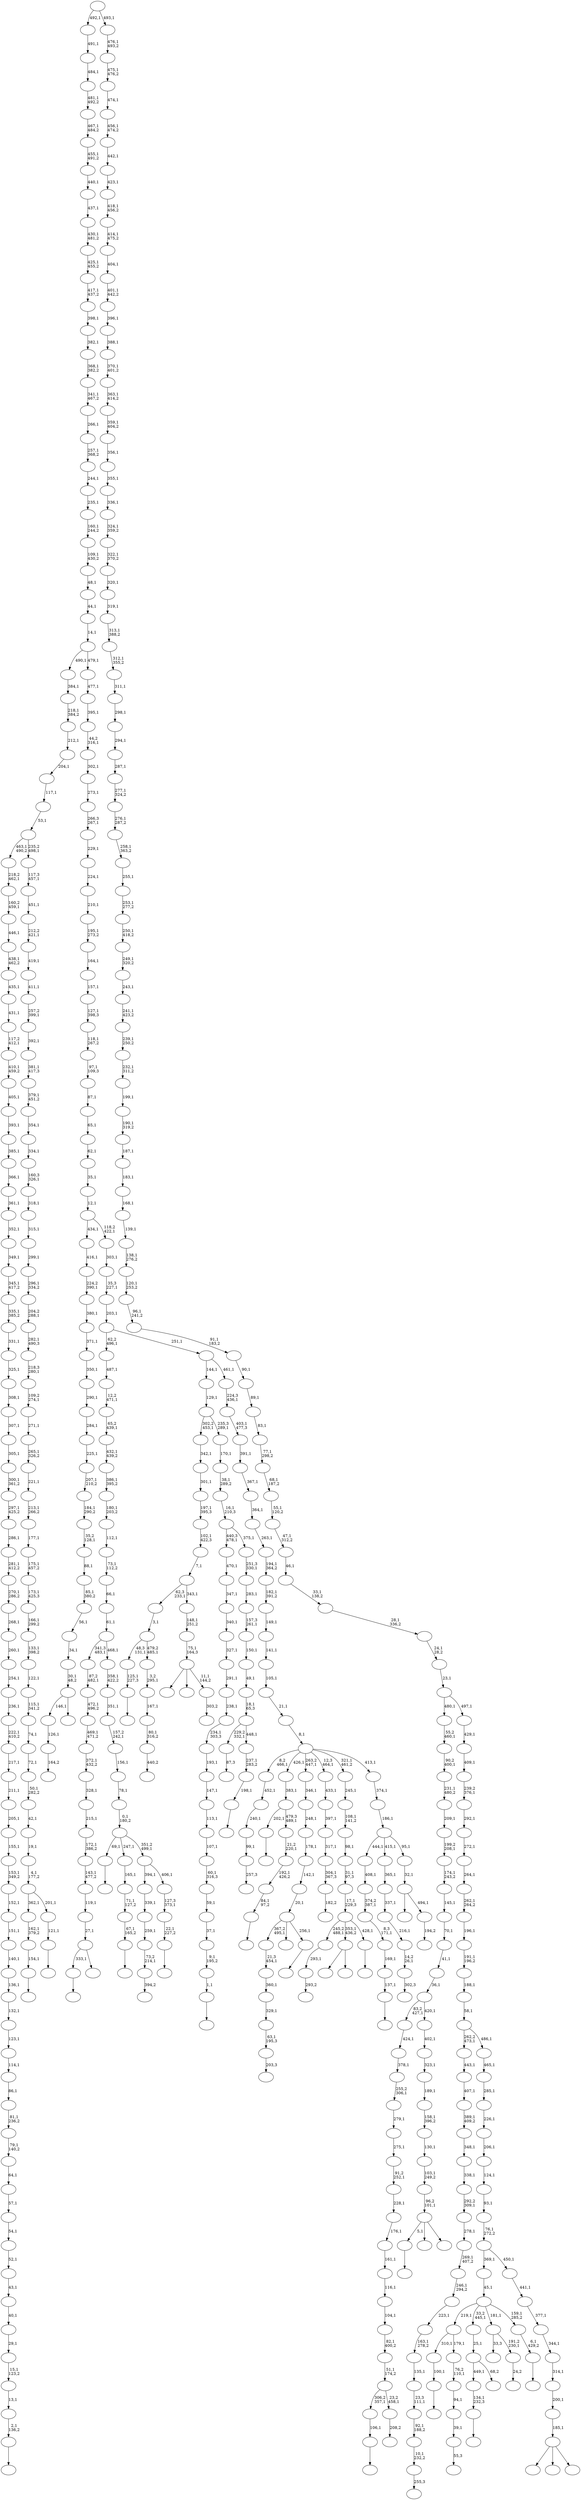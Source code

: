 digraph T {
	550 [label=""]
	549 [label=""]
	548 [label=""]
	547 [label=""]
	546 [label=""]
	545 [label=""]
	544 [label=""]
	543 [label=""]
	542 [label=""]
	541 [label=""]
	540 [label=""]
	539 [label=""]
	538 [label=""]
	537 [label=""]
	536 [label=""]
	535 [label=""]
	534 [label=""]
	533 [label=""]
	532 [label=""]
	531 [label=""]
	530 [label=""]
	529 [label=""]
	528 [label=""]
	527 [label=""]
	526 [label=""]
	525 [label=""]
	524 [label=""]
	523 [label=""]
	522 [label=""]
	521 [label=""]
	520 [label=""]
	519 [label=""]
	518 [label=""]
	517 [label=""]
	516 [label=""]
	515 [label=""]
	514 [label=""]
	513 [label=""]
	512 [label=""]
	511 [label=""]
	510 [label=""]
	509 [label=""]
	508 [label=""]
	507 [label=""]
	506 [label=""]
	505 [label=""]
	504 [label=""]
	503 [label=""]
	502 [label=""]
	501 [label=""]
	500 [label=""]
	499 [label=""]
	498 [label=""]
	497 [label=""]
	496 [label=""]
	495 [label=""]
	494 [label=""]
	493 [label=""]
	492 [label=""]
	491 [label=""]
	490 [label=""]
	489 [label=""]
	488 [label=""]
	487 [label=""]
	486 [label=""]
	485 [label=""]
	484 [label=""]
	483 [label=""]
	482 [label=""]
	481 [label=""]
	480 [label=""]
	479 [label=""]
	478 [label=""]
	477 [label=""]
	476 [label=""]
	475 [label=""]
	474 [label=""]
	473 [label=""]
	472 [label=""]
	471 [label=""]
	470 [label=""]
	469 [label=""]
	468 [label=""]
	467 [label=""]
	466 [label=""]
	465 [label=""]
	464 [label=""]
	463 [label=""]
	462 [label=""]
	461 [label=""]
	460 [label=""]
	459 [label=""]
	458 [label=""]
	457 [label=""]
	456 [label=""]
	455 [label=""]
	454 [label=""]
	453 [label=""]
	452 [label=""]
	451 [label=""]
	450 [label=""]
	449 [label=""]
	448 [label=""]
	447 [label=""]
	446 [label=""]
	445 [label=""]
	444 [label=""]
	443 [label=""]
	442 [label=""]
	441 [label=""]
	440 [label=""]
	439 [label=""]
	438 [label=""]
	437 [label=""]
	436 [label=""]
	435 [label=""]
	434 [label=""]
	433 [label=""]
	432 [label=""]
	431 [label=""]
	430 [label=""]
	429 [label=""]
	428 [label=""]
	427 [label=""]
	426 [label=""]
	425 [label=""]
	424 [label=""]
	423 [label=""]
	422 [label=""]
	421 [label=""]
	420 [label=""]
	419 [label=""]
	418 [label=""]
	417 [label=""]
	416 [label=""]
	415 [label=""]
	414 [label=""]
	413 [label=""]
	412 [label=""]
	411 [label=""]
	410 [label=""]
	409 [label=""]
	408 [label=""]
	407 [label=""]
	406 [label=""]
	405 [label=""]
	404 [label=""]
	403 [label=""]
	402 [label=""]
	401 [label=""]
	400 [label=""]
	399 [label=""]
	398 [label=""]
	397 [label=""]
	396 [label=""]
	395 [label=""]
	394 [label=""]
	393 [label=""]
	392 [label=""]
	391 [label=""]
	390 [label=""]
	389 [label=""]
	388 [label=""]
	387 [label=""]
	386 [label=""]
	385 [label=""]
	384 [label=""]
	383 [label=""]
	382 [label=""]
	381 [label=""]
	380 [label=""]
	379 [label=""]
	378 [label=""]
	377 [label=""]
	376 [label=""]
	375 [label=""]
	374 [label=""]
	373 [label=""]
	372 [label=""]
	371 [label=""]
	370 [label=""]
	369 [label=""]
	368 [label=""]
	367 [label=""]
	366 [label=""]
	365 [label=""]
	364 [label=""]
	363 [label=""]
	362 [label=""]
	361 [label=""]
	360 [label=""]
	359 [label=""]
	358 [label=""]
	357 [label=""]
	356 [label=""]
	355 [label=""]
	354 [label=""]
	353 [label=""]
	352 [label=""]
	351 [label=""]
	350 [label=""]
	349 [label=""]
	348 [label=""]
	347 [label=""]
	346 [label=""]
	345 [label=""]
	344 [label=""]
	343 [label=""]
	342 [label=""]
	341 [label=""]
	340 [label=""]
	339 [label=""]
	338 [label=""]
	337 [label=""]
	336 [label=""]
	335 [label=""]
	334 [label=""]
	333 [label=""]
	332 [label=""]
	331 [label=""]
	330 [label=""]
	329 [label=""]
	328 [label=""]
	327 [label=""]
	326 [label=""]
	325 [label=""]
	324 [label=""]
	323 [label=""]
	322 [label=""]
	321 [label=""]
	320 [label=""]
	319 [label=""]
	318 [label=""]
	317 [label=""]
	316 [label=""]
	315 [label=""]
	314 [label=""]
	313 [label=""]
	312 [label=""]
	311 [label=""]
	310 [label=""]
	309 [label=""]
	308 [label=""]
	307 [label=""]
	306 [label=""]
	305 [label=""]
	304 [label=""]
	303 [label=""]
	302 [label=""]
	301 [label=""]
	300 [label=""]
	299 [label=""]
	298 [label=""]
	297 [label=""]
	296 [label=""]
	295 [label=""]
	294 [label=""]
	293 [label=""]
	292 [label=""]
	291 [label=""]
	290 [label=""]
	289 [label=""]
	288 [label=""]
	287 [label=""]
	286 [label=""]
	285 [label=""]
	284 [label=""]
	283 [label=""]
	282 [label=""]
	281 [label=""]
	280 [label=""]
	279 [label=""]
	278 [label=""]
	277 [label=""]
	276 [label=""]
	275 [label=""]
	274 [label=""]
	273 [label=""]
	272 [label=""]
	271 [label=""]
	270 [label=""]
	269 [label=""]
	268 [label=""]
	267 [label=""]
	266 [label=""]
	265 [label=""]
	264 [label=""]
	263 [label=""]
	262 [label=""]
	261 [label=""]
	260 [label=""]
	259 [label=""]
	258 [label=""]
	257 [label=""]
	256 [label=""]
	255 [label=""]
	254 [label=""]
	253 [label=""]
	252 [label=""]
	251 [label=""]
	250 [label=""]
	249 [label=""]
	248 [label=""]
	247 [label=""]
	246 [label=""]
	245 [label=""]
	244 [label=""]
	243 [label=""]
	242 [label=""]
	241 [label=""]
	240 [label=""]
	239 [label=""]
	238 [label=""]
	237 [label=""]
	236 [label=""]
	235 [label=""]
	234 [label=""]
	233 [label=""]
	232 [label=""]
	231 [label=""]
	230 [label=""]
	229 [label=""]
	228 [label=""]
	227 [label=""]
	226 [label=""]
	225 [label=""]
	224 [label=""]
	223 [label=""]
	222 [label=""]
	221 [label=""]
	220 [label=""]
	219 [label=""]
	218 [label=""]
	217 [label=""]
	216 [label=""]
	215 [label=""]
	214 [label=""]
	213 [label=""]
	212 [label=""]
	211 [label=""]
	210 [label=""]
	209 [label=""]
	208 [label=""]
	207 [label=""]
	206 [label=""]
	205 [label=""]
	204 [label=""]
	203 [label=""]
	202 [label=""]
	201 [label=""]
	200 [label=""]
	199 [label=""]
	198 [label=""]
	197 [label=""]
	196 [label=""]
	195 [label=""]
	194 [label=""]
	193 [label=""]
	192 [label=""]
	191 [label=""]
	190 [label=""]
	189 [label=""]
	188 [label=""]
	187 [label=""]
	186 [label=""]
	185 [label=""]
	184 [label=""]
	183 [label=""]
	182 [label=""]
	181 [label=""]
	180 [label=""]
	179 [label=""]
	178 [label=""]
	177 [label=""]
	176 [label=""]
	175 [label=""]
	174 [label=""]
	173 [label=""]
	172 [label=""]
	171 [label=""]
	170 [label=""]
	169 [label=""]
	168 [label=""]
	167 [label=""]
	166 [label=""]
	165 [label=""]
	164 [label=""]
	163 [label=""]
	162 [label=""]
	161 [label=""]
	160 [label=""]
	159 [label=""]
	158 [label=""]
	157 [label=""]
	156 [label=""]
	155 [label=""]
	154 [label=""]
	153 [label=""]
	152 [label=""]
	151 [label=""]
	150 [label=""]
	149 [label=""]
	148 [label=""]
	147 [label=""]
	146 [label=""]
	145 [label=""]
	144 [label=""]
	143 [label=""]
	142 [label=""]
	141 [label=""]
	140 [label=""]
	139 [label=""]
	138 [label=""]
	137 [label=""]
	136 [label=""]
	135 [label=""]
	134 [label=""]
	133 [label=""]
	132 [label=""]
	131 [label=""]
	130 [label=""]
	129 [label=""]
	128 [label=""]
	127 [label=""]
	126 [label=""]
	125 [label=""]
	124 [label=""]
	123 [label=""]
	122 [label=""]
	121 [label=""]
	120 [label=""]
	119 [label=""]
	118 [label=""]
	117 [label=""]
	116 [label=""]
	115 [label=""]
	114 [label=""]
	113 [label=""]
	112 [label=""]
	111 [label=""]
	110 [label=""]
	109 [label=""]
	108 [label=""]
	107 [label=""]
	106 [label=""]
	105 [label=""]
	104 [label=""]
	103 [label=""]
	102 [label=""]
	101 [label=""]
	100 [label=""]
	99 [label=""]
	98 [label=""]
	97 [label=""]
	96 [label=""]
	95 [label=""]
	94 [label=""]
	93 [label=""]
	92 [label=""]
	91 [label=""]
	90 [label=""]
	89 [label=""]
	88 [label=""]
	87 [label=""]
	86 [label=""]
	85 [label=""]
	84 [label=""]
	83 [label=""]
	82 [label=""]
	81 [label=""]
	80 [label=""]
	79 [label=""]
	78 [label=""]
	77 [label=""]
	76 [label=""]
	75 [label=""]
	74 [label=""]
	73 [label=""]
	72 [label=""]
	71 [label=""]
	70 [label=""]
	69 [label=""]
	68 [label=""]
	67 [label=""]
	66 [label=""]
	65 [label=""]
	64 [label=""]
	63 [label=""]
	62 [label=""]
	61 [label=""]
	60 [label=""]
	59 [label=""]
	58 [label=""]
	57 [label=""]
	56 [label=""]
	55 [label=""]
	54 [label=""]
	53 [label=""]
	52 [label=""]
	51 [label=""]
	50 [label=""]
	49 [label=""]
	48 [label=""]
	47 [label=""]
	46 [label=""]
	45 [label=""]
	44 [label=""]
	43 [label=""]
	42 [label=""]
	41 [label=""]
	40 [label=""]
	39 [label=""]
	38 [label=""]
	37 [label=""]
	36 [label=""]
	35 [label=""]
	34 [label=""]
	33 [label=""]
	32 [label=""]
	31 [label=""]
	30 [label=""]
	29 [label=""]
	28 [label=""]
	27 [label=""]
	26 [label=""]
	25 [label=""]
	24 [label=""]
	23 [label=""]
	22 [label=""]
	21 [label=""]
	20 [label=""]
	19 [label=""]
	18 [label=""]
	17 [label=""]
	16 [label=""]
	15 [label=""]
	14 [label=""]
	13 [label=""]
	12 [label=""]
	11 [label=""]
	10 [label=""]
	9 [label=""]
	8 [label=""]
	7 [label=""]
	6 [label=""]
	5 [label=""]
	4 [label=""]
	3 [label=""]
	2 [label=""]
	1 [label=""]
	0 [label=""]
	548 -> 549 [label=""]
	547 -> 548 [label="125,1\n227,3"]
	544 -> 545 [label=""]
	542 -> 543 [label=""]
	541 -> 542 [label="100,1"]
	539 -> 540 [label=""]
	538 -> 539 [label="2,1\n136,2"]
	537 -> 538 [label="13,1"]
	536 -> 537 [label="15,1\n123,2"]
	535 -> 536 [label="29,1"]
	534 -> 535 [label="40,1"]
	533 -> 534 [label="43,1"]
	532 -> 533 [label="52,1"]
	531 -> 532 [label="54,1"]
	530 -> 531 [label="57,1"]
	529 -> 530 [label="64,1"]
	528 -> 529 [label="79,1\n140,2"]
	527 -> 528 [label="81,1\n236,2"]
	526 -> 527 [label="86,1"]
	525 -> 526 [label="114,1"]
	524 -> 525 [label="123,1"]
	523 -> 524 [label="132,1"]
	522 -> 523 [label="136,1"]
	521 -> 522 [label="140,1"]
	520 -> 521 [label="151,1"]
	519 -> 520 [label="152,1"]
	518 -> 519 [label="153,1\n349,2"]
	517 -> 518 [label="155,1"]
	516 -> 517 [label="205,1"]
	515 -> 516 [label="211,1"]
	514 -> 515 [label="217,1"]
	513 -> 514 [label="222,1\n410,2"]
	512 -> 513 [label="236,1"]
	511 -> 512 [label="254,1"]
	510 -> 511 [label="260,1"]
	509 -> 510 [label="268,1"]
	508 -> 509 [label="270,1\n286,2"]
	507 -> 508 [label="281,1\n412,2"]
	506 -> 507 [label="286,1"]
	505 -> 506 [label="297,1\n425,2"]
	504 -> 505 [label="300,1\n361,2"]
	503 -> 504 [label="305,1"]
	502 -> 503 [label="307,1"]
	501 -> 502 [label="308,1"]
	500 -> 501 [label="325,1"]
	499 -> 500 [label="331,1"]
	498 -> 499 [label="335,1\n385,2"]
	497 -> 498 [label="345,1\n417,2"]
	496 -> 497 [label="349,1"]
	495 -> 496 [label="352,1"]
	494 -> 495 [label="361,1"]
	493 -> 494 [label="366,1"]
	492 -> 493 [label="385,1"]
	491 -> 492 [label="393,1"]
	490 -> 491 [label="405,1"]
	489 -> 490 [label="410,1\n459,2"]
	488 -> 489 [label="117,2\n412,1"]
	487 -> 488 [label="431,1"]
	486 -> 487 [label="435,1"]
	485 -> 486 [label="438,1\n462,2"]
	484 -> 485 [label="446,1"]
	483 -> 484 [label="160,2\n459,1"]
	482 -> 483 [label="218,2\n462,1"]
	478 -> 479 [label=""]
	477 -> 478 [label="106,1"]
	475 -> 476 [label=""]
	474 -> 475 [label="1,1"]
	473 -> 474 [label="9,1\n195,2"]
	472 -> 473 [label="37,1"]
	471 -> 472 [label="59,1"]
	470 -> 471 [label="60,1\n316,3"]
	469 -> 470 [label="107,1"]
	468 -> 469 [label="113,1"]
	467 -> 468 [label="147,1"]
	466 -> 467 [label="193,1"]
	465 -> 466 [label="234,1\n303,3"]
	464 -> 465 [label="238,1"]
	463 -> 464 [label="291,1"]
	462 -> 463 [label="327,1"]
	461 -> 462 [label="340,1"]
	460 -> 461 [label="347,1"]
	459 -> 460 [label="470,1"]
	457 -> 458 [label=""]
	455 -> 456 [label="257,3"]
	454 -> 455 [label="99,1"]
	453 -> 454 [label="240,1"]
	452 -> 453 [label="452,1"]
	449 -> 450 [label=""]
	448 -> 449 [label="137,1"]
	447 -> 448 [label="169,1"]
	446 -> 447 [label="8,3\n171,1"]
	445 -> 446 [label="374,2\n387,1"]
	444 -> 445 [label="408,1"]
	441 -> 442 [label="203,3"]
	440 -> 441 [label="63,1\n195,3"]
	439 -> 440 [label="329,1"]
	438 -> 439 [label="360,1"]
	437 -> 438 [label="21,3\n454,1"]
	435 -> 436 [label=""]
	433 -> 434 [label="394,2"]
	432 -> 433 [label="73,2\n214,1"]
	431 -> 432 [label="259,1"]
	430 -> 431 [label="339,1"]
	428 -> 429 [label="440,2"]
	427 -> 428 [label="80,1\n316,2"]
	426 -> 427 [label="167,1"]
	425 -> 426 [label="3,2\n295,1"]
	424 -> 547 [label="48,3\n131,1"]
	424 -> 425 [label="479,2\n485,1"]
	423 -> 424 [label="3,1"]
	420 -> 421 [label=""]
	418 -> 419 [label="303,2"]
	417 -> 550 [label=""]
	417 -> 443 [label=""]
	417 -> 418 [label="11,1\n144,2"]
	416 -> 417 [label="75,1\n164,3"]
	415 -> 416 [label="148,1\n251,2"]
	414 -> 423 [label="62,3\n233,1"]
	414 -> 415 [label="343,1"]
	413 -> 414 [label="7,1"]
	412 -> 413 [label="102,1\n422,3"]
	411 -> 412 [label="197,1\n395,3"]
	410 -> 411 [label="301,1"]
	409 -> 410 [label="342,1"]
	407 -> 408 [label="208,2"]
	406 -> 477 [label="306,2\n357,1"]
	406 -> 407 [label="23,2\n458,1"]
	405 -> 406 [label="51,1\n174,2"]
	404 -> 405 [label="82,1\n400,2"]
	403 -> 404 [label="104,1"]
	402 -> 403 [label="116,1"]
	401 -> 402 [label="161,1"]
	400 -> 401 [label="176,1"]
	399 -> 400 [label="228,1"]
	398 -> 399 [label="91,2\n252,1"]
	397 -> 398 [label="275,1"]
	396 -> 397 [label="279,1"]
	395 -> 396 [label="255,2\n306,1"]
	394 -> 395 [label="378,1"]
	393 -> 394 [label="424,1"]
	391 -> 392 [label="302,3"]
	390 -> 391 [label="14,2\n26,1"]
	389 -> 390 [label="216,1"]
	388 -> 389 [label="337,1"]
	387 -> 388 [label="365,1"]
	385 -> 386 [label="293,2"]
	384 -> 385 [label="293,1"]
	382 -> 383 [label="55,3"]
	381 -> 382 [label="39,1"]
	380 -> 381 [label="94,1"]
	379 -> 380 [label="76,2\n110,1"]
	378 -> 541 [label="310,1"]
	378 -> 379 [label="179,1"]
	376 -> 377 [label=""]
	375 -> 376 [label="134,1\n232,3"]
	373 -> 374 [label=""]
	372 -> 373 [label="67,1\n165,2"]
	371 -> 372 [label="71,1\n127,2"]
	370 -> 371 [label="165,1"]
	368 -> 369 [label="255,3"]
	367 -> 368 [label="10,1\n232,2"]
	366 -> 367 [label="92,1\n188,2"]
	365 -> 366 [label="23,3\n111,1"]
	364 -> 365 [label="135,1"]
	363 -> 364 [label="163,1\n278,2"]
	362 -> 363 [label="223,1"]
	361 -> 362 [label="246,1\n294,2"]
	360 -> 361 [label="269,1\n407,2"]
	359 -> 360 [label="278,1"]
	358 -> 359 [label="292,2\n309,1"]
	357 -> 358 [label="338,1"]
	356 -> 357 [label="348,1"]
	355 -> 356 [label="389,1\n409,2"]
	354 -> 355 [label="407,1"]
	353 -> 354 [label="443,1"]
	351 -> 352 [label=""]
	350 -> 351 [label="154,1"]
	349 -> 350 [label="162,1\n379,2"]
	347 -> 348 [label="164,2"]
	346 -> 347 [label="126,1"]
	344 -> 345 [label="87,3"]
	342 -> 420 [label="333,1"]
	342 -> 343 [label=""]
	341 -> 342 [label="27,1"]
	340 -> 341 [label="119,1"]
	339 -> 340 [label="143,1\n477,2"]
	338 -> 339 [label="172,1\n386,2"]
	337 -> 338 [label="215,1"]
	336 -> 337 [label="328,1"]
	335 -> 336 [label="372,1\n432,2"]
	334 -> 335 [label="469,1\n471,2"]
	333 -> 334 [label="472,1\n496,2"]
	332 -> 333 [label="87,2\n482,1"]
	330 -> 331 [label=""]
	329 -> 330 [label="84,1\n97,2"]
	328 -> 329 [label="192,1\n426,2"]
	327 -> 328 [label="21,2\n220,1"]
	326 -> 457 [label="202,1"]
	326 -> 327 [label="479,3\n489,1"]
	325 -> 326 [label="383,1"]
	323 -> 324 [label=""]
	322 -> 323 [label="22,1\n227,2"]
	321 -> 322 [label="127,3\n373,1"]
	320 -> 430 [label="394,1"]
	320 -> 321 [label="406,1"]
	319 -> 435 [label="69,1"]
	319 -> 370 [label="247,1"]
	319 -> 320 [label="351,2\n499,1"]
	318 -> 319 [label="0,1\n180,2"]
	317 -> 318 [label="78,1"]
	316 -> 317 [label="156,1"]
	315 -> 316 [label="157,2\n242,1"]
	314 -> 315 [label="351,1"]
	313 -> 314 [label="358,1\n422,2"]
	312 -> 332 [label="341,3\n483,1"]
	312 -> 313 [label="468,1"]
	311 -> 312 [label="61,1"]
	310 -> 311 [label="66,1"]
	309 -> 310 [label="73,1\n112,2"]
	308 -> 309 [label="112,1"]
	307 -> 308 [label="180,1\n203,2"]
	306 -> 307 [label="386,1\n395,2"]
	305 -> 306 [label="432,1\n439,2"]
	304 -> 305 [label="65,2\n439,1"]
	303 -> 304 [label="12,2\n471,1"]
	302 -> 303 [label="487,1"]
	300 -> 301 [label=""]
	299 -> 437 [label="367,2\n495,1"]
	299 -> 422 [label=""]
	299 -> 300 [label="256,1"]
	298 -> 299 [label="20,1"]
	297 -> 298 [label="142,1"]
	296 -> 297 [label="178,1"]
	295 -> 296 [label="248,1"]
	294 -> 295 [label="346,1"]
	292 -> 544 [label="5,1"]
	292 -> 481 [label=""]
	292 -> 293 [label=""]
	291 -> 292 [label="96,2\n101,1"]
	290 -> 291 [label="103,1\n249,2"]
	289 -> 290 [label="130,1"]
	288 -> 289 [label="158,1\n396,2"]
	287 -> 288 [label="189,1"]
	286 -> 287 [label="323,1"]
	285 -> 286 [label="402,1"]
	284 -> 393 [label="83,2\n427,1"]
	284 -> 285 [label="420,1"]
	283 -> 284 [label="36,1"]
	282 -> 283 [label="41,1"]
	281 -> 282 [label="70,1"]
	280 -> 281 [label="145,1"]
	279 -> 280 [label="174,1\n243,2"]
	278 -> 279 [label="199,2\n208,1"]
	277 -> 278 [label="209,1"]
	276 -> 277 [label="231,1\n480,2"]
	275 -> 276 [label="90,2\n400,1"]
	274 -> 275 [label="55,2\n460,1"]
	272 -> 273 [label=""]
	271 -> 272 [label="121,1"]
	270 -> 349 [label="362,1"]
	270 -> 271 [label="201,1"]
	269 -> 270 [label="4,1\n177,2"]
	268 -> 269 [label="19,1"]
	267 -> 268 [label="42,1"]
	266 -> 267 [label="50,1\n282,2"]
	265 -> 266 [label="72,1"]
	264 -> 265 [label="74,1"]
	263 -> 264 [label="115,1\n341,2"]
	262 -> 263 [label="122,1"]
	261 -> 262 [label="133,1\n398,2"]
	260 -> 261 [label="166,1\n299,2"]
	259 -> 260 [label="173,1\n425,3"]
	258 -> 259 [label="175,1\n457,2"]
	257 -> 258 [label="177,1"]
	256 -> 257 [label="213,1\n266,2"]
	255 -> 256 [label="221,1"]
	254 -> 255 [label="265,1\n326,2"]
	253 -> 254 [label="271,1"]
	252 -> 253 [label="109,2\n274,1"]
	251 -> 252 [label="218,3\n280,1"]
	250 -> 251 [label="282,1\n490,3"]
	249 -> 250 [label="204,2\n288,1"]
	248 -> 249 [label="296,1\n334,2"]
	247 -> 248 [label="299,1"]
	246 -> 247 [label="315,1"]
	245 -> 246 [label="318,1"]
	244 -> 245 [label="160,3\n326,1"]
	243 -> 244 [label="334,1"]
	242 -> 243 [label="354,1"]
	241 -> 242 [label="379,1\n451,2"]
	240 -> 241 [label="381,1\n417,3"]
	239 -> 240 [label="392,1"]
	238 -> 239 [label="257,2\n399,1"]
	237 -> 238 [label="411,1"]
	236 -> 237 [label="419,1"]
	235 -> 236 [label="212,2\n421,1"]
	234 -> 235 [label="451,1"]
	233 -> 234 [label="117,3\n457,1"]
	232 -> 482 [label="463,1\n490,2"]
	232 -> 233 [label="235,2\n498,1"]
	231 -> 232 [label="53,1"]
	230 -> 231 [label="117,1"]
	229 -> 230 [label="204,1"]
	228 -> 229 [label="212,1"]
	227 -> 228 [label="218,1\n384,2"]
	226 -> 227 [label="384,1"]
	224 -> 225 [label=""]
	223 -> 224 [label="198,1"]
	222 -> 223 [label="237,1\n283,2"]
	221 -> 344 [label="229,2\n332,1"]
	221 -> 222 [label="448,1"]
	220 -> 221 [label="18,1\n65,3"]
	219 -> 220 [label="49,1"]
	218 -> 219 [label="150,1"]
	217 -> 218 [label="157,3\n261,1"]
	216 -> 217 [label="283,1"]
	215 -> 216 [label="251,3\n330,1"]
	214 -> 459 [label="440,3\n478,1"]
	214 -> 215 [label="375,1"]
	213 -> 214 [label="16,1\n210,3"]
	212 -> 213 [label="38,1\n289,2"]
	211 -> 212 [label="170,1"]
	210 -> 409 [label="302,2\n453,1"]
	210 -> 211 [label="235,3\n289,1"]
	209 -> 210 [label="129,1"]
	207 -> 375 [label="449,1"]
	207 -> 208 [label="68,2"]
	206 -> 207 [label="25,1"]
	203 -> 204 [label="182,2"]
	202 -> 203 [label="304,1\n367,3"]
	201 -> 202 [label="317,1"]
	200 -> 201 [label="397,1"]
	199 -> 200 [label="433,1"]
	197 -> 546 [label=""]
	197 -> 198 [label=""]
	194 -> 346 [label="146,1"]
	194 -> 195 [label=""]
	193 -> 194 [label="30,1\n48,2"]
	192 -> 193 [label="34,1"]
	191 -> 192 [label="56,1"]
	190 -> 191 [label="85,1\n380,2"]
	189 -> 190 [label="88,1"]
	188 -> 189 [label="35,2\n128,1"]
	187 -> 188 [label="184,1\n290,2"]
	186 -> 187 [label="207,1\n210,2"]
	185 -> 186 [label="225,1"]
	184 -> 185 [label="284,1"]
	183 -> 184 [label="290,1"]
	182 -> 183 [label="350,1"]
	181 -> 182 [label="371,1"]
	180 -> 181 [label="380,1"]
	179 -> 180 [label="224,2\n390,1"]
	178 -> 179 [label="416,1"]
	176 -> 177 [label="24,2"]
	175 -> 205 [label="33,3"]
	175 -> 176 [label="191,2\n230,1"]
	173 -> 174 [label=""]
	172 -> 384 [label="245,2\n488,1"]
	172 -> 197 [label="353,1\n436,2"]
	172 -> 173 [label="428,1"]
	171 -> 172 [label="17,1\n229,3"]
	170 -> 171 [label="31,1\n97,3"]
	169 -> 170 [label="98,1"]
	168 -> 169 [label="108,1\n141,2"]
	167 -> 168 [label="245,1"]
	165 -> 166 [label=""]
	164 -> 165 [label="6,1\n429,2"]
	163 -> 378 [label="219,1"]
	163 -> 206 [label="33,2\n445,1"]
	163 -> 175 [label="181,1"]
	163 -> 164 [label="159,1\n285,2"]
	162 -> 163 [label="45,1"]
	160 -> 161 [label="194,2"]
	159 -> 451 [label=""]
	159 -> 160 [label="494,1"]
	158 -> 159 [label="32,1"]
	157 -> 444 [label="444,1"]
	157 -> 387 [label="415,1"]
	157 -> 158 [label="95,1"]
	156 -> 157 [label="186,1"]
	155 -> 156 [label="374,1"]
	154 -> 452 [label="8,2\n466,1"]
	154 -> 325 [label="426,1"]
	154 -> 294 [label="263,2\n447,1"]
	154 -> 199 [label="12,3\n464,1"]
	154 -> 167 [label="321,1\n461,2"]
	154 -> 155 [label="413,1"]
	153 -> 154 [label="8,1"]
	152 -> 153 [label="21,1"]
	151 -> 152 [label="105,1"]
	150 -> 151 [label="141,1"]
	149 -> 150 [label="149,1"]
	148 -> 149 [label="182,1\n391,2"]
	147 -> 148 [label="194,1\n364,2"]
	146 -> 147 [label="263,1"]
	145 -> 146 [label="364,1"]
	144 -> 145 [label="367,1"]
	143 -> 144 [label="391,1"]
	142 -> 143 [label="403,1\n477,3"]
	141 -> 142 [label="224,3\n436,1"]
	140 -> 209 [label="144,1"]
	140 -> 141 [label="461,1"]
	139 -> 302 [label="62,2\n496,1"]
	139 -> 140 [label="251,1"]
	138 -> 139 [label="203,1"]
	137 -> 138 [label="35,3\n227,1"]
	136 -> 137 [label="303,1"]
	135 -> 178 [label="434,1"]
	135 -> 136 [label="118,2\n422,1"]
	134 -> 135 [label="12,1"]
	133 -> 134 [label="35,1"]
	132 -> 133 [label="62,1"]
	131 -> 132 [label="65,1"]
	130 -> 131 [label="87,1"]
	129 -> 130 [label="97,1\n109,3"]
	128 -> 129 [label="118,1\n267,2"]
	127 -> 128 [label="127,1\n398,3"]
	126 -> 127 [label="157,1"]
	125 -> 126 [label="164,1"]
	124 -> 125 [label="195,1\n273,2"]
	123 -> 124 [label="210,1"]
	122 -> 123 [label="224,1"]
	121 -> 122 [label="229,1"]
	120 -> 121 [label="266,3\n267,1"]
	119 -> 120 [label="273,1"]
	118 -> 119 [label="302,1"]
	117 -> 118 [label="44,2\n316,1"]
	116 -> 117 [label="395,1"]
	115 -> 116 [label="477,1"]
	114 -> 226 [label="490,1"]
	114 -> 115 [label="479,1"]
	113 -> 114 [label="14,1"]
	112 -> 113 [label="44,1"]
	111 -> 112 [label="48,1"]
	110 -> 111 [label="109,1\n430,2"]
	109 -> 110 [label="160,1\n244,2"]
	108 -> 109 [label="235,1"]
	107 -> 108 [label="244,1"]
	106 -> 107 [label="257,1\n368,2"]
	105 -> 106 [label="266,1"]
	104 -> 105 [label="341,1\n467,2"]
	103 -> 104 [label="368,1\n382,2"]
	102 -> 103 [label="382,1"]
	101 -> 102 [label="398,1"]
	100 -> 101 [label="417,1\n437,2"]
	99 -> 100 [label="425,1\n455,2"]
	98 -> 99 [label="430,1\n481,2"]
	97 -> 98 [label="437,1"]
	96 -> 97 [label="440,1"]
	95 -> 96 [label="455,1\n491,2"]
	94 -> 95 [label="467,1\n484,2"]
	93 -> 94 [label="481,1\n492,2"]
	92 -> 93 [label="484,1"]
	91 -> 92 [label="491,1"]
	89 -> 480 [label=""]
	89 -> 196 [label=""]
	89 -> 90 [label=""]
	88 -> 89 [label="185,1"]
	87 -> 88 [label="200,1"]
	86 -> 87 [label="314,1"]
	85 -> 86 [label="344,1"]
	84 -> 85 [label="377,1"]
	83 -> 84 [label="441,1"]
	82 -> 162 [label="369,1"]
	82 -> 83 [label="450,1"]
	81 -> 82 [label="76,1\n272,2"]
	80 -> 81 [label="93,1"]
	79 -> 80 [label="124,1"]
	78 -> 79 [label="206,1"]
	77 -> 78 [label="226,1"]
	76 -> 77 [label="285,1"]
	75 -> 76 [label="465,1"]
	74 -> 353 [label="262,2\n473,1"]
	74 -> 75 [label="486,1"]
	73 -> 74 [label="58,1"]
	72 -> 73 [label="188,1"]
	71 -> 72 [label="191,1\n196,2"]
	70 -> 71 [label="196,1"]
	69 -> 70 [label="262,1\n264,2"]
	68 -> 69 [label="264,1"]
	67 -> 68 [label="272,1"]
	66 -> 67 [label="292,1"]
	65 -> 66 [label="239,2\n376,1"]
	64 -> 65 [label="409,1"]
	63 -> 64 [label="429,1"]
	62 -> 274 [label="480,1"]
	62 -> 63 [label="497,1"]
	61 -> 62 [label="23,1"]
	60 -> 61 [label="24,1\n28,2"]
	59 -> 60 [label="28,1\n336,2"]
	58 -> 59 [label="33,1\n138,2"]
	57 -> 58 [label="46,1"]
	56 -> 57 [label="47,1\n312,2"]
	55 -> 56 [label="55,1\n120,2"]
	54 -> 55 [label="68,1\n187,2"]
	53 -> 54 [label="77,1\n298,2"]
	52 -> 53 [label="83,1"]
	51 -> 52 [label="89,1"]
	50 -> 51 [label="90,1"]
	49 -> 50 [label="91,1\n183,2"]
	48 -> 49 [label="96,1\n241,2"]
	47 -> 48 [label="120,1\n253,2"]
	46 -> 47 [label="138,1\n276,2"]
	45 -> 46 [label="139,1"]
	44 -> 45 [label="168,1"]
	43 -> 44 [label="183,1"]
	42 -> 43 [label="187,1"]
	41 -> 42 [label="190,1\n319,2"]
	40 -> 41 [label="199,1"]
	39 -> 40 [label="232,1\n311,2"]
	38 -> 39 [label="239,1\n250,2"]
	37 -> 38 [label="241,1\n423,2"]
	36 -> 37 [label="243,1"]
	35 -> 36 [label="249,1\n320,2"]
	34 -> 35 [label="250,1\n418,2"]
	33 -> 34 [label="253,1\n277,2"]
	32 -> 33 [label="255,1"]
	31 -> 32 [label="258,1\n363,2"]
	30 -> 31 [label="276,1\n287,2"]
	29 -> 30 [label="277,1\n324,2"]
	28 -> 29 [label="287,1"]
	27 -> 28 [label="294,1"]
	26 -> 27 [label="298,1"]
	25 -> 26 [label="311,1"]
	24 -> 25 [label="312,1\n355,2"]
	23 -> 24 [label="313,1\n388,2"]
	22 -> 23 [label="319,1"]
	21 -> 22 [label="320,1"]
	20 -> 21 [label="322,1\n370,2"]
	19 -> 20 [label="324,1\n359,2"]
	18 -> 19 [label="336,1"]
	17 -> 18 [label="355,1"]
	16 -> 17 [label="356,1"]
	15 -> 16 [label="359,1\n404,2"]
	14 -> 15 [label="363,1\n414,2"]
	13 -> 14 [label="370,1\n401,2"]
	12 -> 13 [label="388,1"]
	11 -> 12 [label="396,1"]
	10 -> 11 [label="401,1\n442,2"]
	9 -> 10 [label="404,1"]
	8 -> 9 [label="414,1\n475,2"]
	7 -> 8 [label="418,1\n456,2"]
	6 -> 7 [label="423,1"]
	5 -> 6 [label="442,1"]
	4 -> 5 [label="456,1\n474,2"]
	3 -> 4 [label="474,1"]
	2 -> 3 [label="475,1\n476,2"]
	1 -> 2 [label="476,1\n493,2"]
	0 -> 91 [label="492,1"]
	0 -> 1 [label="493,1"]
}
